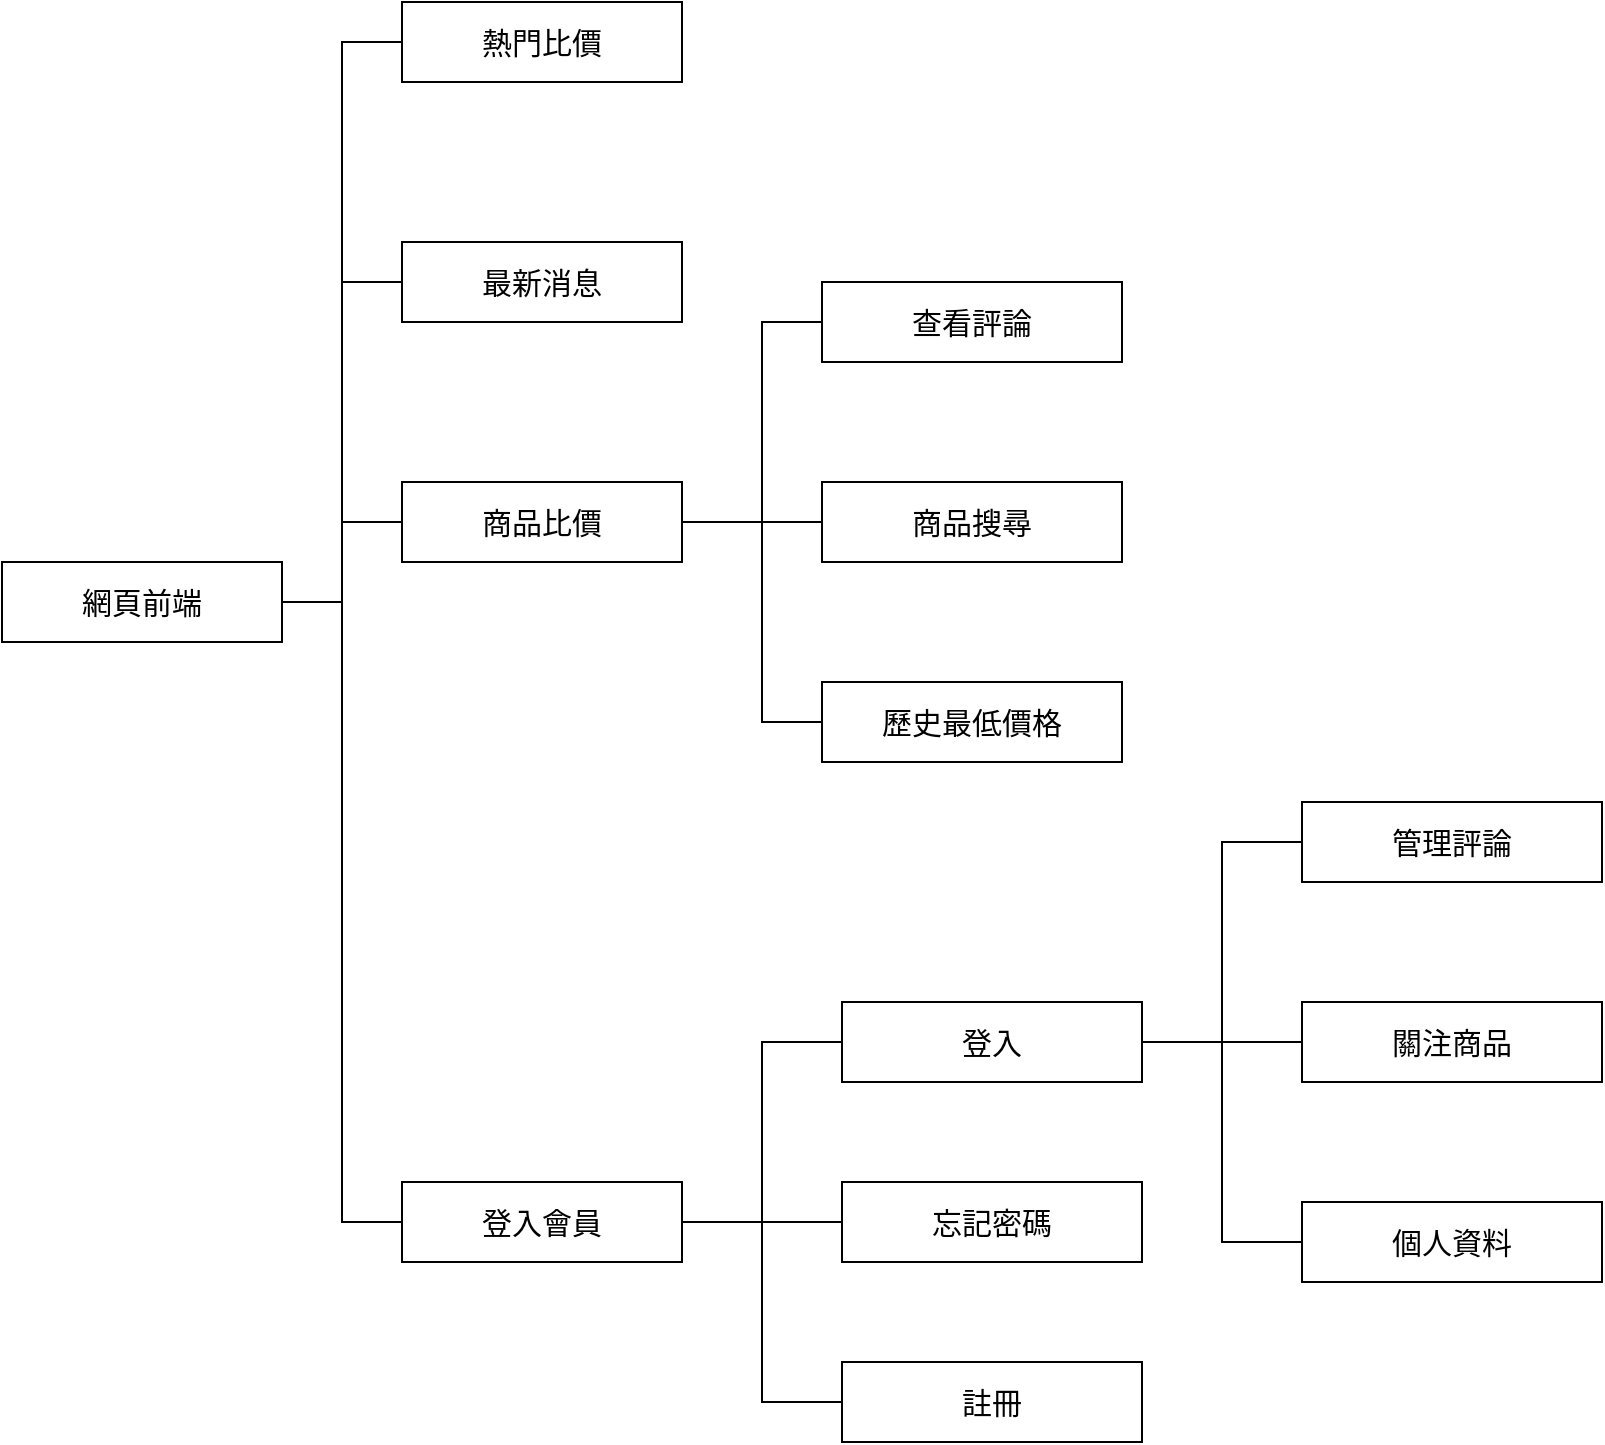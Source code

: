 <mxfile version="21.6.5" type="device">
  <diagram name="Page-1" id="9XgkxOPJ1Qg5XAVmzLsE">
    <mxGraphModel dx="1418" dy="828" grid="1" gridSize="10" guides="1" tooltips="1" connect="1" arrows="1" fold="1" page="1" pageScale="1" pageWidth="827" pageHeight="1169" math="0" shadow="0">
      <root>
        <mxCell id="0" />
        <mxCell id="1" parent="0" />
        <mxCell id="hT5lLDMfbxwhep1I10k3-19" style="edgeStyle=orthogonalEdgeStyle;rounded=0;orthogonalLoop=1;jettySize=auto;html=1;entryX=0;entryY=0.5;entryDx=0;entryDy=0;endArrow=none;endFill=0;" parent="1" source="hT5lLDMfbxwhep1I10k3-1" target="hT5lLDMfbxwhep1I10k3-7" edge="1">
          <mxGeometry relative="1" as="geometry" />
        </mxCell>
        <mxCell id="hT5lLDMfbxwhep1I10k3-20" style="edgeStyle=orthogonalEdgeStyle;rounded=0;orthogonalLoop=1;jettySize=auto;html=1;exitX=1;exitY=0.5;exitDx=0;exitDy=0;entryX=0;entryY=0.5;entryDx=0;entryDy=0;endArrow=none;endFill=0;" parent="1" source="hT5lLDMfbxwhep1I10k3-1" target="hT5lLDMfbxwhep1I10k3-5" edge="1">
          <mxGeometry relative="1" as="geometry" />
        </mxCell>
        <mxCell id="hT5lLDMfbxwhep1I10k3-21" style="edgeStyle=orthogonalEdgeStyle;rounded=0;orthogonalLoop=1;jettySize=auto;html=1;entryX=0;entryY=0.5;entryDx=0;entryDy=0;endArrow=none;endFill=0;" parent="1" source="hT5lLDMfbxwhep1I10k3-1" target="hT5lLDMfbxwhep1I10k3-3" edge="1">
          <mxGeometry relative="1" as="geometry" />
        </mxCell>
        <mxCell id="hT5lLDMfbxwhep1I10k3-22" style="edgeStyle=orthogonalEdgeStyle;rounded=0;orthogonalLoop=1;jettySize=auto;html=1;entryX=0;entryY=0.5;entryDx=0;entryDy=0;endArrow=none;endFill=0;" parent="1" source="hT5lLDMfbxwhep1I10k3-1" target="hT5lLDMfbxwhep1I10k3-2" edge="1">
          <mxGeometry relative="1" as="geometry" />
        </mxCell>
        <mxCell id="hT5lLDMfbxwhep1I10k3-1" value="&lt;font style=&quot;font-size: 15px;&quot;&gt;網頁前端&lt;/font&gt;" style="rounded=0;whiteSpace=wrap;html=1;direction=east;" parent="1" vertex="1">
          <mxGeometry x="20" y="690" width="140" height="40" as="geometry" />
        </mxCell>
        <mxCell id="hT5lLDMfbxwhep1I10k3-23" style="edgeStyle=orthogonalEdgeStyle;rounded=0;orthogonalLoop=1;jettySize=auto;html=1;entryX=0;entryY=0.5;entryDx=0;entryDy=0;endArrow=none;endFill=0;" parent="1" source="hT5lLDMfbxwhep1I10k3-2" target="hT5lLDMfbxwhep1I10k3-16" edge="1">
          <mxGeometry relative="1" as="geometry" />
        </mxCell>
        <mxCell id="hT5lLDMfbxwhep1I10k3-24" style="edgeStyle=orthogonalEdgeStyle;rounded=0;orthogonalLoop=1;jettySize=auto;html=1;entryX=0;entryY=0.5;entryDx=0;entryDy=0;endArrow=none;endFill=0;" parent="1" source="hT5lLDMfbxwhep1I10k3-2" target="hT5lLDMfbxwhep1I10k3-17" edge="1">
          <mxGeometry relative="1" as="geometry" />
        </mxCell>
        <mxCell id="hT5lLDMfbxwhep1I10k3-25" style="edgeStyle=orthogonalEdgeStyle;rounded=0;orthogonalLoop=1;jettySize=auto;html=1;entryX=0;entryY=0.5;entryDx=0;entryDy=0;endArrow=none;endFill=0;" parent="1" source="hT5lLDMfbxwhep1I10k3-2" target="hT5lLDMfbxwhep1I10k3-18" edge="1">
          <mxGeometry relative="1" as="geometry" />
        </mxCell>
        <mxCell id="hT5lLDMfbxwhep1I10k3-2" value="&lt;font style=&quot;font-size: 15px;&quot;&gt;登入會員&lt;/font&gt;" style="rounded=0;whiteSpace=wrap;html=1;" parent="1" vertex="1">
          <mxGeometry x="220" y="1000" width="140" height="40" as="geometry" />
        </mxCell>
        <mxCell id="lgZP7zEah5eKS-OENx6G-3" style="edgeStyle=orthogonalEdgeStyle;rounded=0;orthogonalLoop=1;jettySize=auto;html=1;entryX=0;entryY=0.5;entryDx=0;entryDy=0;endArrow=none;endFill=0;" parent="1" source="hT5lLDMfbxwhep1I10k3-3" target="lgZP7zEah5eKS-OENx6G-1" edge="1">
          <mxGeometry relative="1" as="geometry" />
        </mxCell>
        <mxCell id="lgZP7zEah5eKS-OENx6G-6" style="edgeStyle=orthogonalEdgeStyle;rounded=0;orthogonalLoop=1;jettySize=auto;html=1;entryX=0;entryY=0.5;entryDx=0;entryDy=0;endArrow=none;endFill=0;" parent="1" source="hT5lLDMfbxwhep1I10k3-3" target="lgZP7zEah5eKS-OENx6G-5" edge="1">
          <mxGeometry relative="1" as="geometry">
            <Array as="points">
              <mxPoint x="400" y="670" />
              <mxPoint x="400" y="770" />
            </Array>
          </mxGeometry>
        </mxCell>
        <mxCell id="lgZP7zEah5eKS-OENx6G-9" style="edgeStyle=orthogonalEdgeStyle;rounded=0;orthogonalLoop=1;jettySize=auto;html=1;entryX=0;entryY=0.5;entryDx=0;entryDy=0;endArrow=none;endFill=0;" parent="1" source="hT5lLDMfbxwhep1I10k3-3" target="lgZP7zEah5eKS-OENx6G-8" edge="1">
          <mxGeometry relative="1" as="geometry">
            <Array as="points">
              <mxPoint x="400" y="670" />
              <mxPoint x="400" y="570" />
            </Array>
          </mxGeometry>
        </mxCell>
        <mxCell id="hT5lLDMfbxwhep1I10k3-3" value="&lt;font style=&quot;font-size: 15px;&quot;&gt;商品比價&lt;/font&gt;" style="rounded=0;whiteSpace=wrap;html=1;" parent="1" vertex="1">
          <mxGeometry x="220" y="650" width="140" height="40" as="geometry" />
        </mxCell>
        <mxCell id="hT5lLDMfbxwhep1I10k3-5" value="&lt;font style=&quot;font-size: 15px;&quot;&gt;最新消息&lt;/font&gt;" style="rounded=0;whiteSpace=wrap;html=1;" parent="1" vertex="1">
          <mxGeometry x="220" y="530" width="140" height="40" as="geometry" />
        </mxCell>
        <mxCell id="hT5lLDMfbxwhep1I10k3-6" value="&lt;font style=&quot;font-size: 15px;&quot;&gt;個人資料&lt;/font&gt;" style="rounded=0;whiteSpace=wrap;html=1;" parent="1" vertex="1">
          <mxGeometry x="670" y="1010" width="150" height="40" as="geometry" />
        </mxCell>
        <mxCell id="hT5lLDMfbxwhep1I10k3-7" value="&lt;font style=&quot;font-size: 15px;&quot;&gt;熱門比價&lt;/font&gt;" style="rounded=0;whiteSpace=wrap;html=1;" parent="1" vertex="1">
          <mxGeometry x="220" y="410" width="140" height="40" as="geometry" />
        </mxCell>
        <mxCell id="hT5lLDMfbxwhep1I10k3-8" value="&lt;font style=&quot;font-size: 15px;&quot;&gt;關注商品&lt;/font&gt;" style="rounded=0;whiteSpace=wrap;html=1;" parent="1" vertex="1">
          <mxGeometry x="670" y="910" width="150" height="40" as="geometry" />
        </mxCell>
        <mxCell id="hT5lLDMfbxwhep1I10k3-26" style="edgeStyle=orthogonalEdgeStyle;rounded=0;orthogonalLoop=1;jettySize=auto;html=1;endArrow=none;endFill=0;" parent="1" source="hT5lLDMfbxwhep1I10k3-16" target="hT5lLDMfbxwhep1I10k3-8" edge="1">
          <mxGeometry relative="1" as="geometry">
            <Array as="points">
              <mxPoint x="680" y="930" />
              <mxPoint x="680" y="930" />
            </Array>
          </mxGeometry>
        </mxCell>
        <mxCell id="hT5lLDMfbxwhep1I10k3-27" style="edgeStyle=orthogonalEdgeStyle;rounded=0;orthogonalLoop=1;jettySize=auto;html=1;entryX=0;entryY=0.5;entryDx=0;entryDy=0;endArrow=none;endFill=0;" parent="1" source="hT5lLDMfbxwhep1I10k3-16" target="hT5lLDMfbxwhep1I10k3-6" edge="1">
          <mxGeometry relative="1" as="geometry">
            <Array as="points">
              <mxPoint x="630" y="930" />
              <mxPoint x="630" y="1030" />
            </Array>
          </mxGeometry>
        </mxCell>
        <mxCell id="lgZP7zEah5eKS-OENx6G-19" style="edgeStyle=orthogonalEdgeStyle;rounded=0;orthogonalLoop=1;jettySize=auto;html=1;entryX=0;entryY=0.5;entryDx=0;entryDy=0;endArrow=none;endFill=0;" parent="1" source="hT5lLDMfbxwhep1I10k3-16" target="lgZP7zEah5eKS-OENx6G-10" edge="1">
          <mxGeometry relative="1" as="geometry" />
        </mxCell>
        <mxCell id="hT5lLDMfbxwhep1I10k3-16" value="&lt;font style=&quot;font-size: 15px;&quot;&gt;登入&lt;/font&gt;" style="rounded=0;whiteSpace=wrap;html=1;" parent="1" vertex="1">
          <mxGeometry x="440" y="910" width="150" height="40" as="geometry" />
        </mxCell>
        <mxCell id="hT5lLDMfbxwhep1I10k3-17" value="&lt;font style=&quot;font-size: 15px;&quot;&gt;忘記密碼&lt;/font&gt;" style="rounded=0;whiteSpace=wrap;html=1;" parent="1" vertex="1">
          <mxGeometry x="440" y="1000" width="150" height="40" as="geometry" />
        </mxCell>
        <mxCell id="hT5lLDMfbxwhep1I10k3-18" value="&lt;font style=&quot;font-size: 15px;&quot;&gt;註冊&lt;/font&gt;" style="rounded=0;whiteSpace=wrap;html=1;" parent="1" vertex="1">
          <mxGeometry x="440" y="1090" width="150" height="40" as="geometry" />
        </mxCell>
        <mxCell id="lgZP7zEah5eKS-OENx6G-1" value="&lt;font style=&quot;font-size: 15px;&quot;&gt;商品搜尋&lt;/font&gt;" style="rounded=0;whiteSpace=wrap;html=1;" parent="1" vertex="1">
          <mxGeometry x="430" y="650" width="150" height="40" as="geometry" />
        </mxCell>
        <mxCell id="lgZP7zEah5eKS-OENx6G-5" value="&lt;font style=&quot;font-size: 15px;&quot;&gt;歷史最低價格&lt;/font&gt;" style="rounded=0;whiteSpace=wrap;html=1;" parent="1" vertex="1">
          <mxGeometry x="430" y="750" width="150" height="40" as="geometry" />
        </mxCell>
        <mxCell id="lgZP7zEah5eKS-OENx6G-8" value="&lt;span style=&quot;font-size: 15px;&quot;&gt;查看評論&lt;/span&gt;" style="rounded=0;whiteSpace=wrap;html=1;" parent="1" vertex="1">
          <mxGeometry x="430" y="550" width="150" height="40" as="geometry" />
        </mxCell>
        <mxCell id="lgZP7zEah5eKS-OENx6G-10" value="&lt;font style=&quot;font-size: 15px;&quot;&gt;管理評論&lt;/font&gt;" style="rounded=0;whiteSpace=wrap;html=1;" parent="1" vertex="1">
          <mxGeometry x="670" y="810" width="150" height="40" as="geometry" />
        </mxCell>
      </root>
    </mxGraphModel>
  </diagram>
</mxfile>
